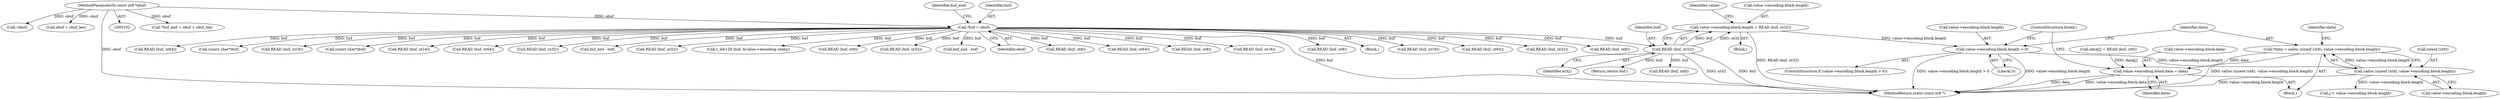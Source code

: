 digraph "0_radare2_2ca9ab45891b6ae8e32b6c28c81eebca059cbe5d_0@API" {
"1000343" [label="(Call,*data = calloc (sizeof (ut8), value->encoding.block.length))"];
"1000345" [label="(Call,calloc (sizeof (ut8), value->encoding.block.length))"];
"1000332" [label="(Call,value->encoding.block.length > 0)"];
"1000320" [label="(Call,value->encoding.block.length = READ (buf, ut32))"];
"1000328" [label="(Call,READ (buf, ut32))"];
"1000112" [label="(Call,*buf = obuf)"];
"1000103" [label="(MethodParameterIn,const ut8 *obuf)"];
"1000381" [label="(Call,value->encoding.block.data = data)"];
"1000116" [label="(Call,*buf_end = obuf + obuf_len)"];
"1000753" [label="(Call,READ (buf, ut32))"];
"1000596" [label="(Call,r_leb128 (buf, &value->encoding.sdata))"];
"1000330" [label="(Identifier,ut32)"];
"1000133" [label="(Call,!obuf)"];
"1000529" [label="(Call,READ (buf, ut8))"];
"1000336" [label="(Identifier,value)"];
"1000409" [label="(Call,READ (buf, ut32))"];
"1000378" [label="(Call,READ (buf, ut8))"];
"1000455" [label="(Call,buf_end - buf)"];
"1000114" [label="(Identifier,obuf)"];
"1000348" [label="(Call,value->encoding.block.length)"];
"1000321" [label="(Call,value->encoding.block.length)"];
"1000589" [label="(Call,READ (buf, ut8))"];
"1000329" [label="(Identifier,buf)"];
"1000420" [label="(Call,READ (buf, ut64))"];
"1000200" [label="(Call,READ (buf, ut8))"];
"1000186" [label="(Block,)"];
"1000118" [label="(Call,obuf + obuf_len)"];
"1000389" [label="(Identifier,data)"];
"1000343" [label="(Call,*data = calloc (sizeof (ut8), value->encoding.block.length))"];
"1000390" [label="(ControlStructure,break;)"];
"1000381" [label="(Call,value->encoding.block.data = data)"];
"1000333" [label="(Call,value->encoding.block.length)"];
"1000257" [label="(Call,READ (buf, ut16))"];
"1000796" [label="(MethodReturn,static const ut8 *)"];
"1000731" [label="(Call,READ (buf, ut8))"];
"1000110" [label="(Block,)"];
"1000344" [label="(Identifier,data)"];
"1000211" [label="(Call,READ (buf, ut16))"];
"1000341" [label="(Block,)"];
"1000345" [label="(Call,calloc (sizeof (ut8), value->encoding.block.length))"];
"1000374" [label="(Call,data[j] = READ (buf, ut8))"];
"1000328" [label="(Call,READ (buf, ut32))"];
"1000117" [label="(Identifier,buf_end)"];
"1000233" [label="(Call,READ (buf, ut64))"];
"1000614" [label="(Call,READ (buf, ut32))"];
"1000775" [label="(Call,READ (buf, ut8))"];
"1000103" [label="(MethodParameterIn,const ut8 *obuf)"];
"1000382" [label="(Call,value->encoding.block.data)"];
"1000764" [label="(Call,READ (buf, ut64))"];
"1000356" [label="(Identifier,data)"];
"1000112" [label="(Call,*buf = obuf)"];
"1000332" [label="(Call,value->encoding.block.length > 0)"];
"1000794" [label="(Return,return buf;)"];
"1000346" [label="(Call,sizeof (ut8))"];
"1000331" [label="(ControlStructure,if (value->encoding.block.length > 0))"];
"1000437" [label="(Call,(const char*)buf)"];
"1000362" [label="(Call,j < value->encoding.block.length)"];
"1000742" [label="(Call,READ (buf, ut16))"];
"1000113" [label="(Identifier,buf)"];
"1000340" [label="(Literal,0)"];
"1000445" [label="(Call,(const char*)buf)"];
"1000398" [label="(Call,READ (buf, ut16))"];
"1000720" [label="(Call,READ (buf, ut64))"];
"1000222" [label="(Call,READ (buf, ut32))"];
"1000684" [label="(Call,buf_end - buf)"];
"1000320" [label="(Call,value->encoding.block.length = READ (buf, ut32))"];
"1000343" -> "1000341"  [label="AST: "];
"1000343" -> "1000345"  [label="CFG: "];
"1000344" -> "1000343"  [label="AST: "];
"1000345" -> "1000343"  [label="AST: "];
"1000356" -> "1000343"  [label="CFG: "];
"1000343" -> "1000796"  [label="DDG: calloc (sizeof (ut8), value->encoding.block.length)"];
"1000345" -> "1000343"  [label="DDG: value->encoding.block.length"];
"1000343" -> "1000381"  [label="DDG: data"];
"1000345" -> "1000348"  [label="CFG: "];
"1000346" -> "1000345"  [label="AST: "];
"1000348" -> "1000345"  [label="AST: "];
"1000345" -> "1000796"  [label="DDG: value->encoding.block.length"];
"1000332" -> "1000345"  [label="DDG: value->encoding.block.length"];
"1000345" -> "1000362"  [label="DDG: value->encoding.block.length"];
"1000332" -> "1000331"  [label="AST: "];
"1000332" -> "1000340"  [label="CFG: "];
"1000333" -> "1000332"  [label="AST: "];
"1000340" -> "1000332"  [label="AST: "];
"1000344" -> "1000332"  [label="CFG: "];
"1000390" -> "1000332"  [label="CFG: "];
"1000332" -> "1000796"  [label="DDG: value->encoding.block.length"];
"1000332" -> "1000796"  [label="DDG: value->encoding.block.length > 0"];
"1000320" -> "1000332"  [label="DDG: value->encoding.block.length"];
"1000320" -> "1000186"  [label="AST: "];
"1000320" -> "1000328"  [label="CFG: "];
"1000321" -> "1000320"  [label="AST: "];
"1000328" -> "1000320"  [label="AST: "];
"1000336" -> "1000320"  [label="CFG: "];
"1000320" -> "1000796"  [label="DDG: READ (buf, ut32)"];
"1000328" -> "1000320"  [label="DDG: buf"];
"1000328" -> "1000320"  [label="DDG: ut32"];
"1000328" -> "1000330"  [label="CFG: "];
"1000329" -> "1000328"  [label="AST: "];
"1000330" -> "1000328"  [label="AST: "];
"1000328" -> "1000796"  [label="DDG: buf"];
"1000328" -> "1000796"  [label="DDG: ut32"];
"1000112" -> "1000328"  [label="DDG: buf"];
"1000328" -> "1000378"  [label="DDG: buf"];
"1000328" -> "1000794"  [label="DDG: buf"];
"1000112" -> "1000110"  [label="AST: "];
"1000112" -> "1000114"  [label="CFG: "];
"1000113" -> "1000112"  [label="AST: "];
"1000114" -> "1000112"  [label="AST: "];
"1000117" -> "1000112"  [label="CFG: "];
"1000112" -> "1000796"  [label="DDG: buf"];
"1000103" -> "1000112"  [label="DDG: obuf"];
"1000112" -> "1000200"  [label="DDG: buf"];
"1000112" -> "1000211"  [label="DDG: buf"];
"1000112" -> "1000222"  [label="DDG: buf"];
"1000112" -> "1000233"  [label="DDG: buf"];
"1000112" -> "1000257"  [label="DDG: buf"];
"1000112" -> "1000398"  [label="DDG: buf"];
"1000112" -> "1000409"  [label="DDG: buf"];
"1000112" -> "1000420"  [label="DDG: buf"];
"1000112" -> "1000437"  [label="DDG: buf"];
"1000112" -> "1000445"  [label="DDG: buf"];
"1000112" -> "1000455"  [label="DDG: buf"];
"1000112" -> "1000529"  [label="DDG: buf"];
"1000112" -> "1000589"  [label="DDG: buf"];
"1000112" -> "1000596"  [label="DDG: buf"];
"1000112" -> "1000614"  [label="DDG: buf"];
"1000112" -> "1000684"  [label="DDG: buf"];
"1000112" -> "1000720"  [label="DDG: buf"];
"1000112" -> "1000731"  [label="DDG: buf"];
"1000112" -> "1000742"  [label="DDG: buf"];
"1000112" -> "1000753"  [label="DDG: buf"];
"1000112" -> "1000764"  [label="DDG: buf"];
"1000112" -> "1000775"  [label="DDG: buf"];
"1000103" -> "1000102"  [label="AST: "];
"1000103" -> "1000796"  [label="DDG: obuf"];
"1000103" -> "1000116"  [label="DDG: obuf"];
"1000103" -> "1000118"  [label="DDG: obuf"];
"1000103" -> "1000133"  [label="DDG: obuf"];
"1000381" -> "1000341"  [label="AST: "];
"1000381" -> "1000389"  [label="CFG: "];
"1000382" -> "1000381"  [label="AST: "];
"1000389" -> "1000381"  [label="AST: "];
"1000390" -> "1000381"  [label="CFG: "];
"1000381" -> "1000796"  [label="DDG: data"];
"1000381" -> "1000796"  [label="DDG: value->encoding.block.data"];
"1000374" -> "1000381"  [label="DDG: data[j]"];
}
